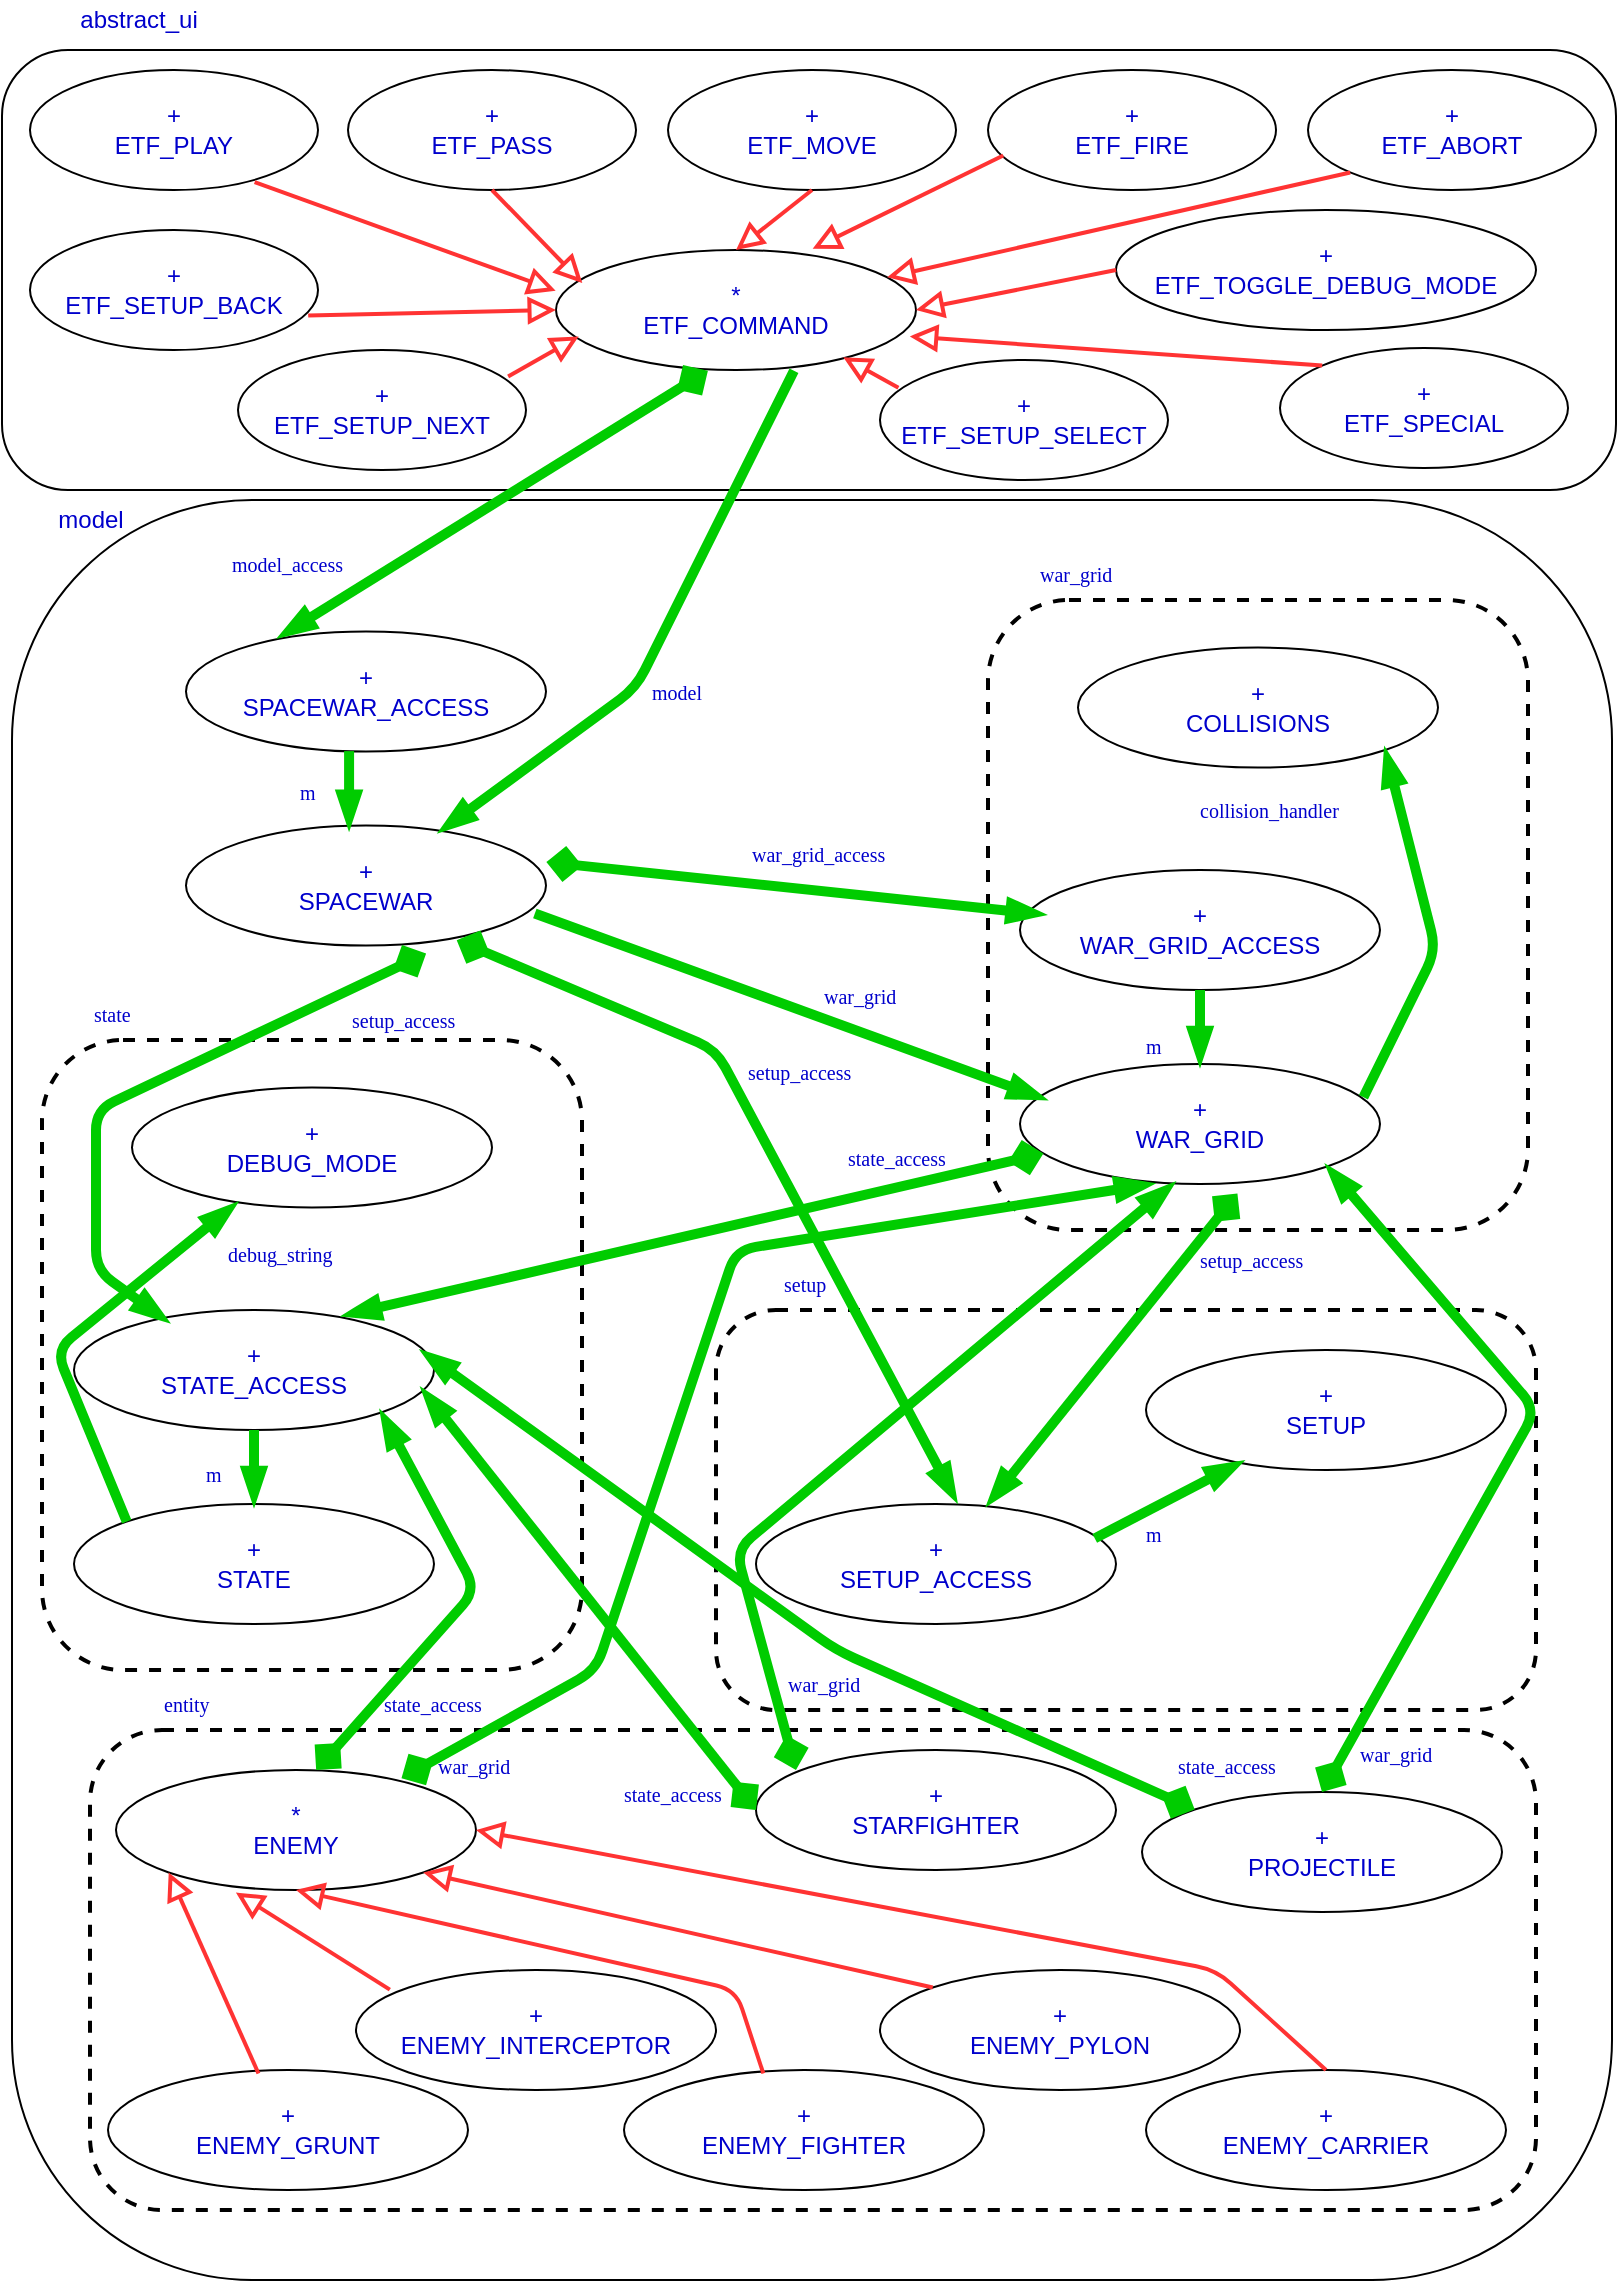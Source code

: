 <mxfile version="13.8.9-1" type="device"><diagram id="jC-FuUy08SOdEeMtl_Ni" name="Page-1"><mxGraphModel dx="1053" dy="604" grid="1" gridSize="10" guides="1" tooltips="1" connect="1" arrows="1" fold="1" page="1" pageScale="1" pageWidth="827" pageHeight="1169" math="0" shadow="0"><root><mxCell id="0"/><mxCell id="1" parent="0"/><mxCell id="qHdRYFbDGLrie78sl9Td-1" value="" style="rounded=1;whiteSpace=wrap;html=1;" vertex="1" parent="1"><mxGeometry x="13" y="30" width="807" height="220" as="geometry"/></mxCell><mxCell id="qHdRYFbDGLrie78sl9Td-2" value="&lt;font color=&quot;#0000cc&quot;&gt;abstract_ui&lt;/font&gt;" style="text;html=1;align=center;verticalAlign=middle;resizable=0;points=[];autosize=1;" vertex="1" parent="1"><mxGeometry x="46" y="5" width="70" height="20" as="geometry"/></mxCell><mxCell id="qHdRYFbDGLrie78sl9Td-3" value="&lt;font color=&quot;#0000cc&quot;&gt;*&lt;br&gt;ETF_COMMAND&lt;/font&gt;" style="ellipse;whiteSpace=wrap;html=1;" vertex="1" parent="1"><mxGeometry x="290" y="130" width="180" height="60" as="geometry"/></mxCell><mxCell id="qHdRYFbDGLrie78sl9Td-4" value="&lt;font color=&quot;#0000cc&quot;&gt;+&lt;br&gt;ETF_PLAY&lt;/font&gt;" style="ellipse;whiteSpace=wrap;html=1;" vertex="1" parent="1"><mxGeometry x="27" y="40" width="144" height="60" as="geometry"/></mxCell><mxCell id="qHdRYFbDGLrie78sl9Td-5" value="&lt;font color=&quot;#0000cc&quot;&gt;+&lt;br&gt;ETF_ABORT&lt;/font&gt;" style="ellipse;whiteSpace=wrap;html=1;" vertex="1" parent="1"><mxGeometry x="666" y="40" width="144" height="60" as="geometry"/></mxCell><mxCell id="qHdRYFbDGLrie78sl9Td-6" value="&lt;font color=&quot;#0000cc&quot;&gt;+&lt;br&gt;ETF_MOVE&lt;/font&gt;" style="ellipse;whiteSpace=wrap;html=1;" vertex="1" parent="1"><mxGeometry x="346" y="40" width="144" height="60" as="geometry"/></mxCell><mxCell id="qHdRYFbDGLrie78sl9Td-7" value="&lt;font color=&quot;#0000cc&quot;&gt;+&lt;br&gt;ETF_PASS&lt;/font&gt;" style="ellipse;whiteSpace=wrap;html=1;" vertex="1" parent="1"><mxGeometry x="186" y="40" width="144" height="60" as="geometry"/></mxCell><mxCell id="qHdRYFbDGLrie78sl9Td-8" value="&lt;font color=&quot;#0000cc&quot;&gt;+&lt;br&gt;ETF_FIRE&lt;/font&gt;" style="ellipse;whiteSpace=wrap;html=1;" vertex="1" parent="1"><mxGeometry x="506" y="40" width="144" height="60" as="geometry"/></mxCell><mxCell id="qHdRYFbDGLrie78sl9Td-9" value="&lt;font color=&quot;#0000cc&quot;&gt;+&lt;br&gt;ETF_SETUP_NEXT&lt;br&gt;&lt;/font&gt;" style="ellipse;whiteSpace=wrap;html=1;" vertex="1" parent="1"><mxGeometry x="131" y="180" width="144" height="60" as="geometry"/></mxCell><mxCell id="qHdRYFbDGLrie78sl9Td-10" value="&lt;font color=&quot;#0000cc&quot;&gt;+&lt;br&gt;ETF_SETUP_BACK&lt;br&gt;&lt;/font&gt;" style="ellipse;whiteSpace=wrap;html=1;" vertex="1" parent="1"><mxGeometry x="27" y="120" width="144" height="60" as="geometry"/></mxCell><mxCell id="qHdRYFbDGLrie78sl9Td-11" value="" style="rounded=1;whiteSpace=wrap;html=1;" vertex="1" parent="1"><mxGeometry x="18" y="255" width="800" height="890" as="geometry"/></mxCell><mxCell id="qHdRYFbDGLrie78sl9Td-12" value="&lt;font color=&quot;#0000cc&quot;&gt;+&lt;br&gt;SPACEWAR&lt;/font&gt;" style="ellipse;whiteSpace=wrap;html=1;" vertex="1" parent="1"><mxGeometry x="105" y="417.79" width="180" height="60" as="geometry"/></mxCell><mxCell id="qHdRYFbDGLrie78sl9Td-13" value="&lt;font color=&quot;#0000cc&quot;&gt;+&lt;br&gt;SPACEWAR_ACCESS&lt;/font&gt;&lt;font color=&quot;#000066&quot;&gt;&lt;br&gt;&lt;/font&gt;" style="ellipse;whiteSpace=wrap;html=1;" vertex="1" parent="1"><mxGeometry x="105" y="320.79" width="180" height="60" as="geometry"/></mxCell><mxCell id="qHdRYFbDGLrie78sl9Td-21" value="" style="endArrow=blockThin;html=1;strokeColor=#00CC00;strokeWidth=5;endFill=1;exitX=0.661;exitY=1.006;exitDx=0;exitDy=0;exitPerimeter=0;" edge="1" parent="1" source="qHdRYFbDGLrie78sl9Td-3" target="qHdRYFbDGLrie78sl9Td-12"><mxGeometry width="50" height="50" relative="1" as="geometry"><mxPoint x="210" y="208.79" as="sourcePoint"/><mxPoint x="455.92" y="140.79" as="targetPoint"/><Array as="points"><mxPoint x="330" y="348.79"/></Array></mxGeometry></mxCell><mxCell id="qHdRYFbDGLrie78sl9Td-22" value="&lt;font color=&quot;#0000cc&quot;&gt;model&lt;/font&gt;" style="text;html=1;fontSize=10;fontFamily=Verdena;" vertex="1" parent="1"><mxGeometry x="336" y="338.79" width="30" height="24" as="geometry"/></mxCell><mxCell id="qHdRYFbDGLrie78sl9Td-23" value="" style="endArrow=blockThin;html=1;strokeColor=#00CC00;strokeWidth=5;endFill=1;startArrow=diamond;startFill=1;exitX=0.422;exitY=1.006;exitDx=0;exitDy=0;entryX=0.261;entryY=0.042;entryDx=0;entryDy=0;entryPerimeter=0;exitPerimeter=0;" edge="1" parent="1" source="qHdRYFbDGLrie78sl9Td-3" target="qHdRYFbDGLrie78sl9Td-13"><mxGeometry width="50" height="50" relative="1" as="geometry"><mxPoint x="146.36" y="200.003" as="sourcePoint"/><mxPoint x="596.36" y="258.787" as="targetPoint"/><Array as="points"/></mxGeometry></mxCell><mxCell id="qHdRYFbDGLrie78sl9Td-24" value="&lt;font color=&quot;#0000cc&quot;&gt;model_access&lt;/font&gt;" style="text;html=1;fontSize=10;fontFamily=Verdena;" vertex="1" parent="1"><mxGeometry x="126" y="275" width="60" height="20" as="geometry"/></mxCell><mxCell id="qHdRYFbDGLrie78sl9Td-25" value="&lt;font color=&quot;#0000cc&quot;&gt;model&lt;/font&gt;" style="text;html=1;align=center;verticalAlign=middle;resizable=0;points=[];autosize=1;" vertex="1" parent="1"><mxGeometry x="32" y="255" width="50" height="20" as="geometry"/></mxCell><mxCell id="qHdRYFbDGLrie78sl9Td-26" value="" style="endArrow=blockThin;html=1;strokeColor=#00CC00;strokeWidth=5;endFill=1;entryX=0.453;entryY=0.017;entryDx=0;entryDy=0;entryPerimeter=0;exitX=0.453;exitY=0.996;exitDx=0;exitDy=0;exitPerimeter=0;" edge="1" parent="1" source="qHdRYFbDGLrie78sl9Td-13" target="qHdRYFbDGLrie78sl9Td-12"><mxGeometry width="50" height="50" relative="1" as="geometry"><mxPoint x="248" y="339" as="sourcePoint"/><mxPoint x="343.42" y="356.82" as="targetPoint"/></mxGeometry></mxCell><mxCell id="qHdRYFbDGLrie78sl9Td-27" value="&lt;font color=&quot;#0000cc&quot;&gt;m&lt;/font&gt;" style="text;html=1;fontSize=10;fontFamily=Verdena;" vertex="1" parent="1"><mxGeometry x="160" y="388.79" width="16" height="21" as="geometry"/></mxCell><mxCell id="qHdRYFbDGLrie78sl9Td-29" value="&lt;font color=&quot;#0000cc&quot;&gt;+&lt;br&gt;ETF_SETUP_SELECT&lt;br&gt;&lt;/font&gt;" style="ellipse;whiteSpace=wrap;html=1;" vertex="1" parent="1"><mxGeometry x="452" y="185" width="144" height="60" as="geometry"/></mxCell><mxCell id="qHdRYFbDGLrie78sl9Td-30" value="&lt;font color=&quot;#0000cc&quot;&gt;+&lt;br&gt;ETF_SPECIAL&lt;br&gt;&lt;/font&gt;" style="ellipse;whiteSpace=wrap;html=1;" vertex="1" parent="1"><mxGeometry x="652" y="179" width="144" height="60" as="geometry"/></mxCell><mxCell id="qHdRYFbDGLrie78sl9Td-31" value="&lt;font color=&quot;#0000cc&quot;&gt;+&lt;br&gt;ETF_TOGGLE_DEBUG_MODE&lt;br&gt;&lt;/font&gt;" style="ellipse;whiteSpace=wrap;html=1;" vertex="1" parent="1"><mxGeometry x="570" y="110" width="210" height="60" as="geometry"/></mxCell><mxCell id="qHdRYFbDGLrie78sl9Td-35" value="" style="endArrow=block;html=1;strokeColor=#FF3333;strokeWidth=2;endFill=0;endSize=9;exitX=0.938;exitY=0.22;exitDx=0;exitDy=0;exitPerimeter=0;entryX=0.063;entryY=0.72;entryDx=0;entryDy=0;entryPerimeter=0;" edge="1" parent="1" source="qHdRYFbDGLrie78sl9Td-9" target="qHdRYFbDGLrie78sl9Td-3"><mxGeometry width="50" height="50" relative="1" as="geometry"><mxPoint x="380" y="270" as="sourcePoint"/><mxPoint x="380" y="210" as="targetPoint"/></mxGeometry></mxCell><mxCell id="qHdRYFbDGLrie78sl9Td-36" value="" style="endArrow=block;html=1;strokeColor=#FF3333;strokeWidth=2;endFill=0;endSize=9;exitX=0.966;exitY=0.712;exitDx=0;exitDy=0;exitPerimeter=0;entryX=0;entryY=0.5;entryDx=0;entryDy=0;" edge="1" parent="1" source="qHdRYFbDGLrie78sl9Td-10" target="qHdRYFbDGLrie78sl9Td-3"><mxGeometry width="50" height="50" relative="1" as="geometry"><mxPoint x="276.072" y="203.2" as="sourcePoint"/><mxPoint x="311.34" y="183.2" as="targetPoint"/></mxGeometry></mxCell><mxCell id="qHdRYFbDGLrie78sl9Td-37" value="" style="endArrow=block;html=1;strokeColor=#FF3333;strokeWidth=2;endFill=0;endSize=9;exitX=0.78;exitY=0.934;exitDx=0;exitDy=0;exitPerimeter=0;entryX=-0.001;entryY=0.339;entryDx=0;entryDy=0;entryPerimeter=0;" edge="1" parent="1" source="qHdRYFbDGLrie78sl9Td-4" target="qHdRYFbDGLrie78sl9Td-3"><mxGeometry width="50" height="50" relative="1" as="geometry"><mxPoint x="176.104" y="172.72" as="sourcePoint"/><mxPoint x="300" y="170.0" as="targetPoint"/></mxGeometry></mxCell><mxCell id="qHdRYFbDGLrie78sl9Td-38" value="" style="endArrow=block;html=1;strokeColor=#FF3333;strokeWidth=2;endFill=0;endSize=9;exitX=0.5;exitY=1;exitDx=0;exitDy=0;entryX=0.073;entryY=0.275;entryDx=0;entryDy=0;entryPerimeter=0;" edge="1" parent="1" source="qHdRYFbDGLrie78sl9Td-7" target="qHdRYFbDGLrie78sl9Td-3"><mxGeometry width="50" height="50" relative="1" as="geometry"><mxPoint x="149.32" y="106.04" as="sourcePoint"/><mxPoint x="299.82" y="160.34" as="targetPoint"/></mxGeometry></mxCell><mxCell id="qHdRYFbDGLrie78sl9Td-39" value="" style="endArrow=block;html=1;strokeColor=#FF3333;strokeWidth=2;endFill=0;endSize=9;exitX=0.5;exitY=1;exitDx=0;exitDy=0;entryX=0.5;entryY=0;entryDx=0;entryDy=0;" edge="1" parent="1" source="qHdRYFbDGLrie78sl9Td-6" target="qHdRYFbDGLrie78sl9Td-3"><mxGeometry width="50" height="50" relative="1" as="geometry"><mxPoint x="268" y="110.0" as="sourcePoint"/><mxPoint x="313.14" y="156.5" as="targetPoint"/></mxGeometry></mxCell><mxCell id="qHdRYFbDGLrie78sl9Td-40" value="" style="endArrow=block;html=1;strokeColor=#FF3333;strokeWidth=2;endFill=0;endSize=9;exitX=0.053;exitY=0.712;exitDx=0;exitDy=0;entryX=0.713;entryY=-0.01;entryDx=0;entryDy=0;exitPerimeter=0;entryPerimeter=0;" edge="1" parent="1" source="qHdRYFbDGLrie78sl9Td-8" target="qHdRYFbDGLrie78sl9Td-3"><mxGeometry width="50" height="50" relative="1" as="geometry"><mxPoint x="428.0" y="110.0" as="sourcePoint"/><mxPoint x="390" y="140.0" as="targetPoint"/></mxGeometry></mxCell><mxCell id="qHdRYFbDGLrie78sl9Td-41" value="" style="endArrow=block;html=1;strokeColor=#FF3333;strokeWidth=2;endFill=0;endSize=9;exitX=0;exitY=1;exitDx=0;exitDy=0;entryX=0.92;entryY=0.228;entryDx=0;entryDy=0;entryPerimeter=0;" edge="1" parent="1" source="qHdRYFbDGLrie78sl9Td-5" target="qHdRYFbDGLrie78sl9Td-3"><mxGeometry width="50" height="50" relative="1" as="geometry"><mxPoint x="523.632" y="92.72" as="sourcePoint"/><mxPoint x="428.34" y="139.4" as="targetPoint"/></mxGeometry></mxCell><mxCell id="qHdRYFbDGLrie78sl9Td-42" value="" style="endArrow=block;html=1;strokeColor=#FF3333;strokeWidth=2;endFill=0;endSize=9;exitX=0;exitY=0.5;exitDx=0;exitDy=0;entryX=1;entryY=0.5;entryDx=0;entryDy=0;" edge="1" parent="1" source="qHdRYFbDGLrie78sl9Td-31" target="qHdRYFbDGLrie78sl9Td-3"><mxGeometry width="50" height="50" relative="1" as="geometry"><mxPoint x="696.06" y="100.776" as="sourcePoint"/><mxPoint x="465.6" y="153.68" as="targetPoint"/></mxGeometry></mxCell><mxCell id="qHdRYFbDGLrie78sl9Td-43" value="" style="endArrow=block;html=1;strokeColor=#FF3333;strokeWidth=2;endFill=0;endSize=9;exitX=0;exitY=0;exitDx=0;exitDy=0;entryX=0.983;entryY=0.72;entryDx=0;entryDy=0;entryPerimeter=0;" edge="1" parent="1" source="qHdRYFbDGLrie78sl9Td-30" target="qHdRYFbDGLrie78sl9Td-3"><mxGeometry width="50" height="50" relative="1" as="geometry"><mxPoint x="580" y="150.0" as="sourcePoint"/><mxPoint x="480" y="170.0" as="targetPoint"/></mxGeometry></mxCell><mxCell id="qHdRYFbDGLrie78sl9Td-44" value="" style="endArrow=block;html=1;strokeColor=#FF3333;strokeWidth=2;endFill=0;endSize=9;exitX=0.064;exitY=0.232;exitDx=0;exitDy=0;entryX=0.798;entryY=0.894;entryDx=0;entryDy=0;entryPerimeter=0;exitPerimeter=0;" edge="1" parent="1" source="qHdRYFbDGLrie78sl9Td-29" target="qHdRYFbDGLrie78sl9Td-3"><mxGeometry width="50" height="50" relative="1" as="geometry"><mxPoint x="683.292" y="197.702" as="sourcePoint"/><mxPoint x="476.94" y="183.2" as="targetPoint"/></mxGeometry></mxCell><mxCell id="qHdRYFbDGLrie78sl9Td-48" value="" style="rounded=1;whiteSpace=wrap;html=1;fontSize=10;dashed=1;strokeWidth=2;" vertex="1" parent="1"><mxGeometry x="506" y="305" width="270" height="315" as="geometry"/></mxCell><mxCell id="qHdRYFbDGLrie78sl9Td-49" value="&lt;font color=&quot;#0000cc&quot;&gt;war_grid&lt;/font&gt;" style="text;html=1;fontSize=10;fontFamily=Verdena;" vertex="1" parent="1"><mxGeometry x="530" y="280" width="48.33" height="25" as="geometry"/></mxCell><mxCell id="qHdRYFbDGLrie78sl9Td-50" value="&lt;font color=&quot;#0000cc&quot;&gt;+&lt;br&gt;WAR_GRID&lt;br&gt;&lt;/font&gt;" style="ellipse;whiteSpace=wrap;html=1;" vertex="1" parent="1"><mxGeometry x="522" y="537" width="180" height="60" as="geometry"/></mxCell><mxCell id="qHdRYFbDGLrie78sl9Td-51" value="&lt;font color=&quot;#0000cc&quot;&gt;+&lt;br&gt;WAR_GRID_ACCESS&lt;/font&gt;" style="ellipse;whiteSpace=wrap;html=1;" vertex="1" parent="1"><mxGeometry x="522" y="440.0" width="180" height="60" as="geometry"/></mxCell><mxCell id="qHdRYFbDGLrie78sl9Td-52" value="" style="endArrow=blockThin;html=1;strokeColor=#00CC00;strokeWidth=5;endFill=1;entryX=0.5;entryY=0;entryDx=0;entryDy=0;exitX=0.5;exitY=1;exitDx=0;exitDy=0;" edge="1" parent="1" source="qHdRYFbDGLrie78sl9Td-51" target="qHdRYFbDGLrie78sl9Td-50"><mxGeometry width="50" height="50" relative="1" as="geometry"><mxPoint x="633.54" y="395.87" as="sourcePoint"/><mxPoint x="633.54" y="434.13" as="targetPoint"/></mxGeometry></mxCell><mxCell id="qHdRYFbDGLrie78sl9Td-54" value="&lt;font color=&quot;#0000cc&quot;&gt;+&lt;br&gt;COLLISIONS&lt;br&gt;&lt;/font&gt;" style="ellipse;whiteSpace=wrap;html=1;" vertex="1" parent="1"><mxGeometry x="551" y="328.79" width="180" height="60" as="geometry"/></mxCell><mxCell id="qHdRYFbDGLrie78sl9Td-56" value="&lt;font color=&quot;#0000cc&quot;&gt;collision_handler&lt;/font&gt;" style="text;html=1;fontSize=10;fontFamily=Verdena;" vertex="1" parent="1"><mxGeometry x="610" y="397.79" width="84" height="20" as="geometry"/></mxCell><mxCell id="qHdRYFbDGLrie78sl9Td-60" value="" style="endArrow=blockThin;html=1;strokeColor=#00CC00;strokeWidth=5;endFill=1;entryX=0.068;entryY=0.291;entryDx=0;entryDy=0;entryPerimeter=0;exitX=0.969;exitY=0.733;exitDx=0;exitDy=0;exitPerimeter=0;" edge="1" parent="1" source="qHdRYFbDGLrie78sl9Td-12" target="qHdRYFbDGLrie78sl9Td-50"><mxGeometry width="50" height="50" relative="1" as="geometry"><mxPoint x="310" y="455" as="sourcePoint"/><mxPoint x="450" y="455" as="targetPoint"/></mxGeometry></mxCell><mxCell id="qHdRYFbDGLrie78sl9Td-61" value="&lt;span style=&quot;color: rgb(0 , 0 , 204)&quot;&gt;war_grid_access&lt;/span&gt;" style="text;html=1;fontSize=10;fontFamily=Verdena;" vertex="1" parent="1"><mxGeometry x="386" y="420" width="84" height="20" as="geometry"/></mxCell><mxCell id="qHdRYFbDGLrie78sl9Td-62" value="" style="endArrow=blockThin;html=1;strokeColor=#00CC00;strokeWidth=5;endFill=1;startArrow=diamond;startFill=1;entryX=0.065;entryY=0.37;entryDx=0;entryDy=0;entryPerimeter=0;exitX=1.001;exitY=0.304;exitDx=0;exitDy=0;exitPerimeter=0;" edge="1" parent="1" source="qHdRYFbDGLrie78sl9Td-12" target="qHdRYFbDGLrie78sl9Td-51"><mxGeometry width="50" height="50" relative="1" as="geometry"><mxPoint x="301.67" y="422.79" as="sourcePoint"/><mxPoint x="441.67" y="422.79" as="targetPoint"/></mxGeometry></mxCell><mxCell id="qHdRYFbDGLrie78sl9Td-64" value="&lt;font color=&quot;#0000cc&quot;&gt;war_grid&lt;/font&gt;" style="text;html=1;fontSize=10;fontFamily=Verdena;" vertex="1" parent="1"><mxGeometry x="421.67" y="491.0" width="48.33" height="25" as="geometry"/></mxCell><mxCell id="qHdRYFbDGLrie78sl9Td-65" value="&lt;font color=&quot;#0000cc&quot;&gt;m&lt;/font&gt;" style="text;html=1;fontSize=10;fontFamily=Verdena;" vertex="1" parent="1"><mxGeometry x="583" y="516" width="16" height="21" as="geometry"/></mxCell><mxCell id="qHdRYFbDGLrie78sl9Td-66" value="" style="rounded=1;whiteSpace=wrap;html=1;fontSize=10;dashed=1;strokeWidth=2;" vertex="1" parent="1"><mxGeometry x="33" y="525" width="270" height="315" as="geometry"/></mxCell><mxCell id="qHdRYFbDGLrie78sl9Td-67" value="&lt;font color=&quot;#0000cc&quot;&gt;state&lt;/font&gt;" style="text;html=1;fontSize=10;fontFamily=Verdena;" vertex="1" parent="1"><mxGeometry x="57" y="500" width="48.33" height="25" as="geometry"/></mxCell><mxCell id="qHdRYFbDGLrie78sl9Td-68" value="&lt;font color=&quot;#0000cc&quot;&gt;+&lt;br&gt;STATE&lt;br&gt;&lt;/font&gt;" style="ellipse;whiteSpace=wrap;html=1;" vertex="1" parent="1"><mxGeometry x="49" y="757" width="180" height="60" as="geometry"/></mxCell><mxCell id="qHdRYFbDGLrie78sl9Td-69" value="&lt;font color=&quot;#0000cc&quot;&gt;+&lt;br&gt;STATE_ACCESS&lt;br&gt;&lt;/font&gt;" style="ellipse;whiteSpace=wrap;html=1;" vertex="1" parent="1"><mxGeometry x="49" y="660" width="180" height="60" as="geometry"/></mxCell><mxCell id="qHdRYFbDGLrie78sl9Td-70" value="" style="endArrow=blockThin;html=1;strokeColor=#00CC00;strokeWidth=5;endFill=1;entryX=0.5;entryY=0;entryDx=0;entryDy=0;exitX=0.5;exitY=1;exitDx=0;exitDy=0;" edge="1" parent="1" source="qHdRYFbDGLrie78sl9Td-69" target="qHdRYFbDGLrie78sl9Td-68"><mxGeometry width="50" height="50" relative="1" as="geometry"><mxPoint x="160.54" y="615.87" as="sourcePoint"/><mxPoint x="160.54" y="654.13" as="targetPoint"/></mxGeometry></mxCell><mxCell id="qHdRYFbDGLrie78sl9Td-71" value="&lt;font color=&quot;#0000cc&quot;&gt;+&lt;br&gt;DEBUG_MODE&lt;br&gt;&lt;/font&gt;" style="ellipse;whiteSpace=wrap;html=1;" vertex="1" parent="1"><mxGeometry x="78" y="548.79" width="180" height="60" as="geometry"/></mxCell><mxCell id="qHdRYFbDGLrie78sl9Td-72" value="&lt;font color=&quot;#0000cc&quot;&gt;debug_string&lt;/font&gt;" style="text;html=1;fontSize=10;fontFamily=Verdena;" vertex="1" parent="1"><mxGeometry x="124" y="620" width="64" height="20" as="geometry"/></mxCell><mxCell id="qHdRYFbDGLrie78sl9Td-74" value="&lt;font color=&quot;#0000cc&quot;&gt;m&lt;/font&gt;" style="text;html=1;fontSize=10;fontFamily=Verdena;" vertex="1" parent="1"><mxGeometry x="113" y="730" width="16" height="21" as="geometry"/></mxCell><mxCell id="qHdRYFbDGLrie78sl9Td-75" value="" style="endArrow=blockThin;html=1;strokeColor=#00CC00;strokeWidth=5;endFill=1;startArrow=diamond;startFill=1;entryX=0.751;entryY=0.045;entryDx=0;entryDy=0;entryPerimeter=0;exitX=0.065;exitY=0.746;exitDx=0;exitDy=0;exitPerimeter=0;" edge="1" parent="1" source="qHdRYFbDGLrie78sl9Td-50" target="qHdRYFbDGLrie78sl9Td-69"><mxGeometry width="50" height="50" relative="1" as="geometry"><mxPoint x="275.0" y="537" as="sourcePoint"/><mxPoint x="523.52" y="563.17" as="targetPoint"/></mxGeometry></mxCell><mxCell id="qHdRYFbDGLrie78sl9Td-76" value="&lt;font color=&quot;#0000cc&quot;&gt;state_access&lt;/font&gt;" style="text;html=1;fontSize=10;fontFamily=Verdena;" vertex="1" parent="1"><mxGeometry x="434.16" y="572" width="48.33" height="25" as="geometry"/></mxCell><mxCell id="qHdRYFbDGLrie78sl9Td-77" value="" style="rounded=1;whiteSpace=wrap;html=1;fontSize=10;dashed=1;strokeWidth=2;" vertex="1" parent="1"><mxGeometry x="57" y="870" width="723" height="240" as="geometry"/></mxCell><mxCell id="qHdRYFbDGLrie78sl9Td-78" value="&lt;font color=&quot;#0000cc&quot;&gt;entity&lt;/font&gt;" style="text;html=1;fontSize=10;fontFamily=Verdena;" vertex="1" parent="1"><mxGeometry x="92" y="845" width="39.33" height="25" as="geometry"/></mxCell><mxCell id="qHdRYFbDGLrie78sl9Td-79" value="" style="rounded=1;whiteSpace=wrap;html=1;fontSize=10;dashed=1;strokeWidth=2;" vertex="1" parent="1"><mxGeometry x="370" y="660" width="410" height="200" as="geometry"/></mxCell><mxCell id="qHdRYFbDGLrie78sl9Td-80" value="&lt;font color=&quot;#0000cc&quot;&gt;setup&lt;/font&gt;" style="text;html=1;fontSize=10;fontFamily=Verdena;" vertex="1" parent="1"><mxGeometry x="401.83" y="635" width="32.33" height="25" as="geometry"/></mxCell><mxCell id="qHdRYFbDGLrie78sl9Td-81" value="&lt;font color=&quot;#0000cc&quot;&gt;+&lt;br&gt;SETUP&lt;br&gt;&lt;/font&gt;" style="ellipse;whiteSpace=wrap;html=1;" vertex="1" parent="1"><mxGeometry x="585" y="680" width="180" height="60" as="geometry"/></mxCell><mxCell id="qHdRYFbDGLrie78sl9Td-82" value="&lt;font color=&quot;#0000cc&quot;&gt;+&lt;br&gt;SETUP_ACCESS&lt;br&gt;&lt;/font&gt;" style="ellipse;whiteSpace=wrap;html=1;" vertex="1" parent="1"><mxGeometry x="390" y="757" width="180" height="60" as="geometry"/></mxCell><mxCell id="qHdRYFbDGLrie78sl9Td-83" value="" style="endArrow=blockThin;html=1;strokeColor=#00CC00;strokeWidth=5;endFill=1;entryX=0.265;entryY=0.934;entryDx=0;entryDy=0;exitX=0.941;exitY=0.286;exitDx=0;exitDy=0;entryPerimeter=0;exitPerimeter=0;" edge="1" parent="1" source="qHdRYFbDGLrie78sl9Td-82" target="qHdRYFbDGLrie78sl9Td-81"><mxGeometry width="50" height="50" relative="1" as="geometry"><mxPoint x="149" y="730" as="sourcePoint"/><mxPoint x="149" y="767" as="targetPoint"/></mxGeometry></mxCell><mxCell id="qHdRYFbDGLrie78sl9Td-84" value="&lt;font color=&quot;#0000cc&quot;&gt;m&lt;/font&gt;" style="text;html=1;fontSize=10;fontFamily=Verdena;" vertex="1" parent="1"><mxGeometry x="583" y="760" width="16" height="21" as="geometry"/></mxCell><mxCell id="qHdRYFbDGLrie78sl9Td-87" value="" style="endArrow=blockThin;html=1;strokeColor=#00CC00;strokeWidth=5;endFill=1;startArrow=diamond;startFill=1;entryX=0.645;entryY=0;entryDx=0;entryDy=0;entryPerimeter=0;exitX=0.604;exitY=1.079;exitDx=0;exitDy=0;exitPerimeter=0;" edge="1" parent="1" source="qHdRYFbDGLrie78sl9Td-50" target="qHdRYFbDGLrie78sl9Td-82"><mxGeometry width="50" height="50" relative="1" as="geometry"><mxPoint x="543.7" y="591.76" as="sourcePoint"/><mxPoint x="194.18" y="672.7" as="targetPoint"/></mxGeometry></mxCell><mxCell id="qHdRYFbDGLrie78sl9Td-88" value="&lt;font color=&quot;#0000cc&quot;&gt;setup_access&lt;/font&gt;" style="text;html=1;fontSize=10;fontFamily=Verdena;" vertex="1" parent="1"><mxGeometry x="610" y="622.79" width="60" height="20" as="geometry"/></mxCell><mxCell id="qHdRYFbDGLrie78sl9Td-91" value="" style="endArrow=blockThin;html=1;strokeColor=#00CC00;strokeWidth=5;endFill=1;startArrow=diamond;startFill=1;entryX=0.555;entryY=-0.032;entryDx=0;entryDy=0;entryPerimeter=0;exitX=0.752;exitY=0.955;exitDx=0;exitDy=0;exitPerimeter=0;" edge="1" parent="1" source="qHdRYFbDGLrie78sl9Td-12" target="qHdRYFbDGLrie78sl9Td-82"><mxGeometry width="50" height="50" relative="1" as="geometry"><mxPoint x="226.74" y="510.83" as="sourcePoint"/><mxPoint x="475.26" y="537.0" as="targetPoint"/><Array as="points"><mxPoint x="370" y="530"/></Array></mxGeometry></mxCell><mxCell id="qHdRYFbDGLrie78sl9Td-92" value="&lt;font color=&quot;#0000cc&quot;&gt;setup_access&lt;/font&gt;" style="text;html=1;fontSize=10;fontFamily=Verdena;" vertex="1" parent="1"><mxGeometry x="384" y="528.79" width="60" height="20" as="geometry"/></mxCell><mxCell id="qHdRYFbDGLrie78sl9Td-93" value="" style="endArrow=blockThin;html=1;strokeColor=#00CC00;strokeWidth=5;endFill=1;startArrow=diamond;startFill=1;entryX=0.259;entryY=0.093;entryDx=0;entryDy=0;entryPerimeter=0;exitX=0.667;exitY=1.066;exitDx=0;exitDy=0;exitPerimeter=0;" edge="1" parent="1" source="qHdRYFbDGLrie78sl9Td-12" target="qHdRYFbDGLrie78sl9Td-69"><mxGeometry width="50" height="50" relative="1" as="geometry"><mxPoint x="250.36" y="485.09" as="sourcePoint"/><mxPoint x="499.9" y="765.08" as="targetPoint"/><Array as="points"><mxPoint x="60" y="560"/><mxPoint x="60" y="640"/></Array></mxGeometry></mxCell><mxCell id="qHdRYFbDGLrie78sl9Td-94" value="&lt;font color=&quot;#0000cc&quot;&gt;setup_access&lt;/font&gt;" style="text;html=1;fontSize=10;fontFamily=Verdena;" vertex="1" parent="1"><mxGeometry x="186" y="502.5" width="60" height="20" as="geometry"/></mxCell><mxCell id="qHdRYFbDGLrie78sl9Td-95" value="&lt;font color=&quot;#0000cc&quot;&gt;*&lt;br&gt;ENEMY&lt;br&gt;&lt;/font&gt;" style="ellipse;whiteSpace=wrap;html=1;" vertex="1" parent="1"><mxGeometry x="70" y="890" width="180" height="60" as="geometry"/></mxCell><mxCell id="qHdRYFbDGLrie78sl9Td-96" value="&lt;font color=&quot;#0000cc&quot;&gt;+&lt;br&gt;ENEMY_GRUNT&lt;br&gt;&lt;/font&gt;" style="ellipse;whiteSpace=wrap;html=1;" vertex="1" parent="1"><mxGeometry x="66" y="1040" width="180" height="60" as="geometry"/></mxCell><mxCell id="qHdRYFbDGLrie78sl9Td-97" value="&lt;font color=&quot;#0000cc&quot;&gt;+&lt;br&gt;ENEMY_FIGHTER&lt;br&gt;&lt;/font&gt;" style="ellipse;whiteSpace=wrap;html=1;" vertex="1" parent="1"><mxGeometry x="324" y="1040" width="180" height="60" as="geometry"/></mxCell><mxCell id="qHdRYFbDGLrie78sl9Td-98" value="&lt;font color=&quot;#0000cc&quot;&gt;+&lt;br&gt;ENEMY_PYLON&lt;br&gt;&lt;/font&gt;" style="ellipse;whiteSpace=wrap;html=1;" vertex="1" parent="1"><mxGeometry x="452.0" y="990" width="180" height="60" as="geometry"/></mxCell><mxCell id="qHdRYFbDGLrie78sl9Td-99" value="&lt;font color=&quot;#0000cc&quot;&gt;+&lt;br&gt;ENEMY_CARRIER&lt;br&gt;&lt;/font&gt;" style="ellipse;whiteSpace=wrap;html=1;" vertex="1" parent="1"><mxGeometry x="585" y="1040" width="180" height="60" as="geometry"/></mxCell><mxCell id="qHdRYFbDGLrie78sl9Td-100" value="&lt;font color=&quot;#0000cc&quot;&gt;+&lt;br&gt;ENEMY_INTERCEPTOR&lt;br&gt;&lt;/font&gt;" style="ellipse;whiteSpace=wrap;html=1;" vertex="1" parent="1"><mxGeometry x="190.0" y="990" width="180" height="60" as="geometry"/></mxCell><mxCell id="qHdRYFbDGLrie78sl9Td-101" value="" style="endArrow=block;html=1;strokeColor=#FF3333;strokeWidth=2;endFill=0;endSize=9;entryX=0;entryY=1;entryDx=0;entryDy=0;exitX=0.418;exitY=0.029;exitDx=0;exitDy=0;exitPerimeter=0;" edge="1" parent="1" source="qHdRYFbDGLrie78sl9Td-96" target="qHdRYFbDGLrie78sl9Td-95"><mxGeometry width="50" height="50" relative="1" as="geometry"><mxPoint x="510" y="910" as="sourcePoint"/><mxPoint x="510" y="850" as="targetPoint"/></mxGeometry></mxCell><mxCell id="qHdRYFbDGLrie78sl9Td-102" value="" style="endArrow=block;html=1;strokeColor=#FF3333;strokeWidth=2;endFill=0;endSize=9;exitX=0.094;exitY=0.164;exitDx=0;exitDy=0;exitPerimeter=0;entryX=0.333;entryY=1.021;entryDx=0;entryDy=0;entryPerimeter=0;" edge="1" parent="1" source="qHdRYFbDGLrie78sl9Td-100" target="qHdRYFbDGLrie78sl9Td-95"><mxGeometry width="50" height="50" relative="1" as="geometry"><mxPoint x="151.24" y="1051.74" as="sourcePoint"/><mxPoint x="106.36" y="951.213" as="targetPoint"/></mxGeometry></mxCell><mxCell id="qHdRYFbDGLrie78sl9Td-103" value="" style="endArrow=block;html=1;strokeColor=#FF3333;strokeWidth=2;endFill=0;endSize=9;exitX=0.387;exitY=0.029;exitDx=0;exitDy=0;exitPerimeter=0;entryX=0.5;entryY=1;entryDx=0;entryDy=0;" edge="1" parent="1" source="qHdRYFbDGLrie78sl9Td-97" target="qHdRYFbDGLrie78sl9Td-95"><mxGeometry width="50" height="50" relative="1" as="geometry"><mxPoint x="216.92" y="1009.84" as="sourcePoint"/><mxPoint x="139.94" y="961.26" as="targetPoint"/><Array as="points"><mxPoint x="380" y="1000"/></Array></mxGeometry></mxCell><mxCell id="qHdRYFbDGLrie78sl9Td-105" value="" style="endArrow=block;html=1;strokeColor=#FF3333;strokeWidth=2;endFill=0;endSize=9;exitX=0;exitY=0;exitDx=0;exitDy=0;entryX=1;entryY=1;entryDx=0;entryDy=0;" edge="1" parent="1" source="qHdRYFbDGLrie78sl9Td-98" target="qHdRYFbDGLrie78sl9Td-95"><mxGeometry width="50" height="50" relative="1" as="geometry"><mxPoint x="216.92" y="1009.84" as="sourcePoint"/><mxPoint x="139.94" y="961.26" as="targetPoint"/></mxGeometry></mxCell><mxCell id="qHdRYFbDGLrie78sl9Td-106" value="" style="endArrow=block;html=1;strokeColor=#FF3333;strokeWidth=2;endFill=0;endSize=9;exitX=0.5;exitY=0;exitDx=0;exitDy=0;entryX=1;entryY=0.5;entryDx=0;entryDy=0;" edge="1" parent="1" source="qHdRYFbDGLrie78sl9Td-99" target="qHdRYFbDGLrie78sl9Td-95"><mxGeometry width="50" height="50" relative="1" as="geometry"><mxPoint x="530.0" y="977.577" as="sourcePoint"/><mxPoint x="275.28" y="920.003" as="targetPoint"/><Array as="points"><mxPoint x="620" y="990"/></Array></mxGeometry></mxCell><mxCell id="qHdRYFbDGLrie78sl9Td-108" value="" style="endArrow=blockThin;html=1;strokeColor=#00CC00;strokeWidth=5;endFill=1;startArrow=diamond;startFill=1;entryX=0.366;entryY=1;entryDx=0;entryDy=0;exitX=0.793;exitY=0.069;exitDx=0;exitDy=0;exitPerimeter=0;entryPerimeter=0;" edge="1" parent="1" source="qHdRYFbDGLrie78sl9Td-95" target="qHdRYFbDGLrie78sl9Td-50"><mxGeometry width="50" height="50" relative="1" as="geometry"><mxPoint x="640.72" y="611.74" as="sourcePoint"/><mxPoint x="516.1" y="767" as="targetPoint"/><Array as="points"><mxPoint x="310" y="840"/><mxPoint x="380" y="630"/></Array></mxGeometry></mxCell><mxCell id="qHdRYFbDGLrie78sl9Td-110" value="&lt;font color=&quot;#0000cc&quot;&gt;war_grid&lt;/font&gt;" style="text;html=1;fontSize=10;fontFamily=Verdena;" vertex="1" parent="1"><mxGeometry x="229.0" y="876" width="48.33" height="25" as="geometry"/></mxCell><mxCell id="qHdRYFbDGLrie78sl9Td-111" value="" style="endArrow=blockThin;html=1;strokeColor=#00CC00;strokeWidth=5;endFill=1;startArrow=diamond;startFill=1;entryX=1;entryY=1;entryDx=0;entryDy=0;exitX=0.556;exitY=0;exitDx=0;exitDy=0;exitPerimeter=0;" edge="1" parent="1" source="qHdRYFbDGLrie78sl9Td-95" target="qHdRYFbDGLrie78sl9Td-69"><mxGeometry width="50" height="50" relative="1" as="geometry"><mxPoint x="640.72" y="611.74" as="sourcePoint"/><mxPoint x="516.1" y="767" as="targetPoint"/><Array as="points"><mxPoint x="250" y="800"/></Array></mxGeometry></mxCell><mxCell id="qHdRYFbDGLrie78sl9Td-112" value="&lt;font color=&quot;#0000cc&quot;&gt;state_access&lt;/font&gt;" style="text;html=1;fontSize=10;fontFamily=Verdena;" vertex="1" parent="1"><mxGeometry x="201.67" y="845" width="48.33" height="25" as="geometry"/></mxCell><mxCell id="qHdRYFbDGLrie78sl9Td-113" value="&lt;font color=&quot;#0000cc&quot;&gt;+&lt;br&gt;STARFIGHTER&lt;br&gt;&lt;/font&gt;" style="ellipse;whiteSpace=wrap;html=1;" vertex="1" parent="1"><mxGeometry x="390.0" y="880" width="180" height="60" as="geometry"/></mxCell><mxCell id="qHdRYFbDGLrie78sl9Td-114" value="&lt;font color=&quot;#0000cc&quot;&gt;+&lt;br&gt;PROJECTILE&lt;br&gt;&lt;/font&gt;" style="ellipse;whiteSpace=wrap;html=1;" vertex="1" parent="1"><mxGeometry x="583" y="901" width="180" height="60" as="geometry"/></mxCell><mxCell id="qHdRYFbDGLrie78sl9Td-115" value="" style="endArrow=blockThin;html=1;strokeColor=#00CC00;strokeWidth=5;endFill=1;startArrow=diamond;startFill=1;entryX=0.968;entryY=0.664;entryDx=0;entryDy=0;entryPerimeter=0;exitX=0;exitY=0.5;exitDx=0;exitDy=0;" edge="1" parent="1" source="qHdRYFbDGLrie78sl9Td-113" target="qHdRYFbDGLrie78sl9Td-69"><mxGeometry width="50" height="50" relative="1" as="geometry"><mxPoint x="640.72" y="611.74" as="sourcePoint"/><mxPoint x="516.1" y="767" as="targetPoint"/></mxGeometry></mxCell><mxCell id="qHdRYFbDGLrie78sl9Td-117" value="&lt;font color=&quot;#0000cc&quot;&gt;state_access&lt;/font&gt;" style="text;html=1;fontSize=10;fontFamily=Verdena;" vertex="1" parent="1"><mxGeometry x="321.67" y="890" width="48.33" height="25" as="geometry"/></mxCell><mxCell id="qHdRYFbDGLrie78sl9Td-118" value="" style="endArrow=blockThin;html=1;strokeColor=#00CC00;strokeWidth=5;endFill=1;startArrow=diamond;startFill=1;entryX=0.425;entryY=1;entryDx=0;entryDy=0;entryPerimeter=0;exitX=0.111;exitY=0.167;exitDx=0;exitDy=0;exitPerimeter=0;" edge="1" parent="1" source="qHdRYFbDGLrie78sl9Td-113" target="qHdRYFbDGLrie78sl9Td-50"><mxGeometry width="50" height="50" relative="1" as="geometry"><mxPoint x="400" y="920" as="sourcePoint"/><mxPoint x="233.24" y="709.84" as="targetPoint"/><Array as="points"><mxPoint x="380" y="780"/></Array></mxGeometry></mxCell><mxCell id="qHdRYFbDGLrie78sl9Td-119" value="&lt;font color=&quot;#0000cc&quot;&gt;war_grid&lt;/font&gt;" style="text;html=1;fontSize=10;fontFamily=Verdena;" vertex="1" parent="1"><mxGeometry x="403.83" y="835" width="48.33" height="25" as="geometry"/></mxCell><mxCell id="qHdRYFbDGLrie78sl9Td-120" value="" style="endArrow=blockThin;html=1;strokeColor=#00CC00;strokeWidth=5;endFill=1;startArrow=diamond;startFill=1;entryX=1;entryY=1;entryDx=0;entryDy=0;exitX=0.5;exitY=0;exitDx=0;exitDy=0;" edge="1" parent="1" source="qHdRYFbDGLrie78sl9Td-114" target="qHdRYFbDGLrie78sl9Td-50"><mxGeometry width="50" height="50" relative="1" as="geometry"><mxPoint x="640.72" y="611.74" as="sourcePoint"/><mxPoint x="516.1" y="767" as="targetPoint"/><Array as="points"><mxPoint x="780" y="710"/></Array></mxGeometry></mxCell><mxCell id="qHdRYFbDGLrie78sl9Td-121" value="&lt;font color=&quot;#0000cc&quot;&gt;war_grid&lt;/font&gt;" style="text;html=1;fontSize=10;fontFamily=Verdena;" vertex="1" parent="1"><mxGeometry x="690" y="870" width="48.33" height="25" as="geometry"/></mxCell><mxCell id="qHdRYFbDGLrie78sl9Td-122" value="" style="endArrow=blockThin;html=1;strokeColor=#00CC00;strokeWidth=5;endFill=1;startArrow=diamond;startFill=1;entryX=0.968;entryY=0.347;entryDx=0;entryDy=0;entryPerimeter=0;exitX=0;exitY=0;exitDx=0;exitDy=0;" edge="1" parent="1" source="qHdRYFbDGLrie78sl9Td-114" target="qHdRYFbDGLrie78sl9Td-69"><mxGeometry width="50" height="50" relative="1" as="geometry"><mxPoint x="640.72" y="611.74" as="sourcePoint"/><mxPoint x="516.1" y="767" as="targetPoint"/><Array as="points"><mxPoint x="430" y="830"/></Array></mxGeometry></mxCell><mxCell id="qHdRYFbDGLrie78sl9Td-123" value="&lt;font color=&quot;#0000cc&quot;&gt;state_access&lt;/font&gt;" style="text;html=1;fontSize=10;fontFamily=Verdena;" vertex="1" parent="1"><mxGeometry x="599" y="876" width="48.33" height="25" as="geometry"/></mxCell><mxCell id="qHdRYFbDGLrie78sl9Td-124" value="" style="endArrow=blockThin;html=1;strokeColor=#00CC00;strokeWidth=5;endFill=1;entryX=1;entryY=1;entryDx=0;entryDy=0;exitX=0.954;exitY=0.277;exitDx=0;exitDy=0;exitPerimeter=0;" edge="1" parent="1" source="qHdRYFbDGLrie78sl9Td-50" target="qHdRYFbDGLrie78sl9Td-54"><mxGeometry width="50" height="50" relative="1" as="geometry"><mxPoint x="310" y="615" as="sourcePoint"/><mxPoint x="450" y="615" as="targetPoint"/><Array as="points"><mxPoint x="730" y="480"/></Array></mxGeometry></mxCell><mxCell id="qHdRYFbDGLrie78sl9Td-126" value="" style="endArrow=blockThin;html=1;strokeColor=#00CC00;strokeWidth=5;endFill=1;exitX=0;exitY=0;exitDx=0;exitDy=0;entryX=0.288;entryY=0.969;entryDx=0;entryDy=0;entryPerimeter=0;" edge="1" parent="1" source="qHdRYFbDGLrie78sl9Td-68" target="qHdRYFbDGLrie78sl9Td-71"><mxGeometry width="50" height="50" relative="1" as="geometry"><mxPoint x="310" y="715" as="sourcePoint"/><mxPoint x="450" y="715" as="targetPoint"/><Array as="points"><mxPoint x="40" y="680"/></Array></mxGeometry></mxCell></root></mxGraphModel></diagram></mxfile>